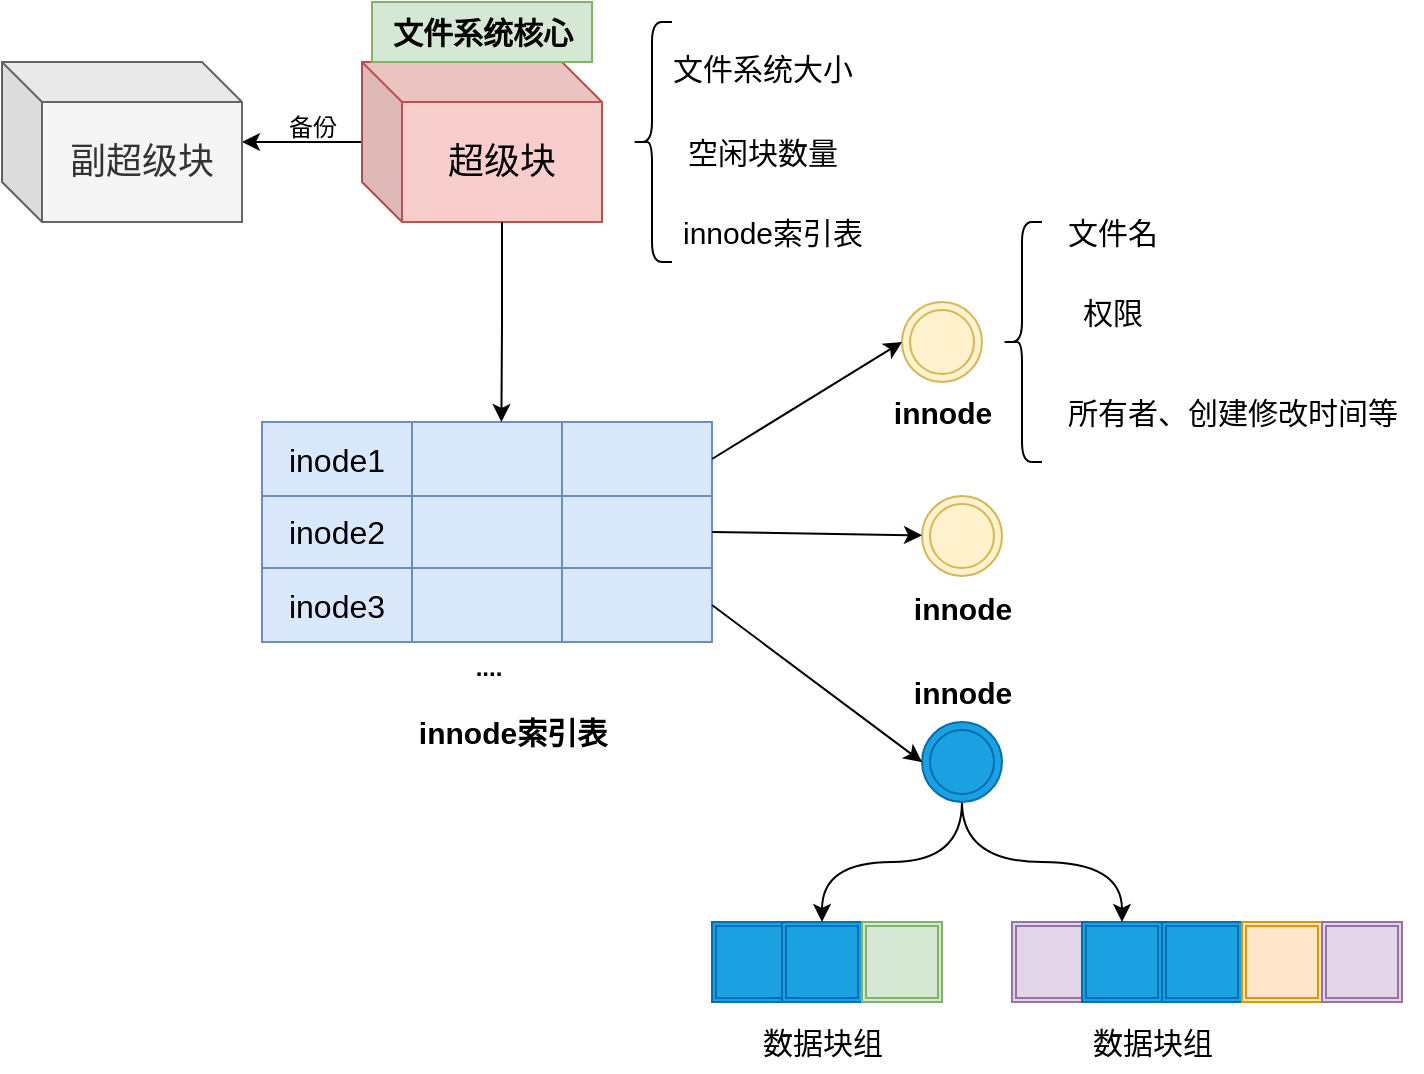 <mxfile version="26.1.1">
  <diagram name="Page-1" id="BONr0CI4sZDWU6JM8tjz">
    <mxGraphModel dx="1137" dy="633" grid="1" gridSize="10" guides="1" tooltips="1" connect="1" arrows="1" fold="1" page="1" pageScale="1" pageWidth="850" pageHeight="1100" math="0" shadow="0">
      <root>
        <mxCell id="0" />
        <mxCell id="1" parent="0" />
        <mxCell id="LiwgfZoK0_EGX5SwCAW9-6" value="" style="edgeStyle=orthogonalEdgeStyle;rounded=0;orthogonalLoop=1;jettySize=auto;html=1;" edge="1" parent="1" source="LiwgfZoK0_EGX5SwCAW9-1" target="LiwgfZoK0_EGX5SwCAW9-2">
          <mxGeometry relative="1" as="geometry" />
        </mxCell>
        <mxCell id="LiwgfZoK0_EGX5SwCAW9-1" value="&lt;font style=&quot;font-size: 18px;&quot;&gt;超级块&lt;/font&gt;" style="shape=cube;whiteSpace=wrap;html=1;boundedLbl=1;backgroundOutline=1;darkOpacity=0.05;darkOpacity2=0.1;fillColor=#f8cecc;strokeColor=#b85450;" vertex="1" parent="1">
          <mxGeometry x="290" y="60" width="120" height="80" as="geometry" />
        </mxCell>
        <mxCell id="LiwgfZoK0_EGX5SwCAW9-2" value="&lt;font style=&quot;font-size: 18px;&quot;&gt;副超级块&lt;/font&gt;" style="shape=cube;whiteSpace=wrap;html=1;boundedLbl=1;backgroundOutline=1;darkOpacity=0.05;darkOpacity2=0.1;fillColor=#f5f5f5;strokeColor=#666666;fontColor=#333333;" vertex="1" parent="1">
          <mxGeometry x="110" y="60" width="120" height="80" as="geometry" />
        </mxCell>
        <mxCell id="LiwgfZoK0_EGX5SwCAW9-3" value="文件系统大小" style="text;html=1;align=center;verticalAlign=middle;resizable=0;points=[];autosize=1;strokeColor=none;fillColor=none;fontSize=15;" vertex="1" parent="1">
          <mxGeometry x="435" y="48" width="110" height="30" as="geometry" />
        </mxCell>
        <mxCell id="LiwgfZoK0_EGX5SwCAW9-4" value="" style="shape=curlyBracket;whiteSpace=wrap;html=1;rounded=1;labelPosition=left;verticalLabelPosition=middle;align=right;verticalAlign=middle;" vertex="1" parent="1">
          <mxGeometry x="425" y="40" width="20" height="120" as="geometry" />
        </mxCell>
        <mxCell id="LiwgfZoK0_EGX5SwCAW9-5" value="空闲块数量" style="text;html=1;align=center;verticalAlign=middle;resizable=0;points=[];autosize=1;strokeColor=none;fillColor=none;fontSize=15;" vertex="1" parent="1">
          <mxGeometry x="440" y="90" width="100" height="30" as="geometry" />
        </mxCell>
        <mxCell id="LiwgfZoK0_EGX5SwCAW9-7" value="备份" style="text;html=1;align=center;verticalAlign=middle;resizable=0;points=[];autosize=1;strokeColor=none;fillColor=none;" vertex="1" parent="1">
          <mxGeometry x="240" y="78" width="50" height="30" as="geometry" />
        </mxCell>
        <mxCell id="LiwgfZoK0_EGX5SwCAW9-10" value="innode索引表" style="text;html=1;align=center;verticalAlign=middle;resizable=0;points=[];autosize=1;strokeColor=none;fillColor=none;fontSize=15;" vertex="1" parent="1">
          <mxGeometry x="440" y="130" width="110" height="30" as="geometry" />
        </mxCell>
        <mxCell id="LiwgfZoK0_EGX5SwCAW9-13" value="文件系统核心" style="text;html=1;align=center;verticalAlign=middle;resizable=0;points=[];autosize=1;strokeColor=#82b366;fillColor=#d5e8d4;fontSize=15;fontStyle=1" vertex="1" parent="1">
          <mxGeometry x="295" y="30" width="110" height="30" as="geometry" />
        </mxCell>
        <mxCell id="LiwgfZoK0_EGX5SwCAW9-14" value="" style="ellipse;shape=doubleEllipse;whiteSpace=wrap;html=1;aspect=fixed;fillColor=#fff2cc;strokeColor=#d6b656;" vertex="1" parent="1">
          <mxGeometry x="560" y="180" width="40" height="40" as="geometry" />
        </mxCell>
        <mxCell id="LiwgfZoK0_EGX5SwCAW9-17" value="&lt;b&gt;innode索引表&lt;/b&gt;" style="text;html=1;align=center;verticalAlign=middle;resizable=0;points=[];autosize=1;strokeColor=none;fillColor=none;fontSize=15;" vertex="1" parent="1">
          <mxGeometry x="305" y="380" width="120" height="30" as="geometry" />
        </mxCell>
        <mxCell id="LiwgfZoK0_EGX5SwCAW9-18" value="" style="shape=table;startSize=0;container=1;collapsible=0;childLayout=tableLayout;fontSize=16;fillColor=#dae8fc;strokeColor=#6c8ebf;" vertex="1" parent="1">
          <mxGeometry x="240" y="240" width="225" height="110" as="geometry" />
        </mxCell>
        <mxCell id="LiwgfZoK0_EGX5SwCAW9-19" value="" style="shape=tableRow;horizontal=0;startSize=0;swimlaneHead=0;swimlaneBody=0;strokeColor=inherit;top=0;left=0;bottom=0;right=0;collapsible=0;dropTarget=0;fillColor=none;points=[[0,0.5],[1,0.5]];portConstraint=eastwest;fontSize=16;" vertex="1" parent="LiwgfZoK0_EGX5SwCAW9-18">
          <mxGeometry width="225" height="37" as="geometry" />
        </mxCell>
        <mxCell id="LiwgfZoK0_EGX5SwCAW9-20" value="inode1" style="shape=partialRectangle;html=1;whiteSpace=wrap;connectable=0;strokeColor=inherit;overflow=hidden;fillColor=none;top=0;left=0;bottom=0;right=0;pointerEvents=1;fontSize=16;" vertex="1" parent="LiwgfZoK0_EGX5SwCAW9-19">
          <mxGeometry width="75" height="37" as="geometry">
            <mxRectangle width="75" height="37" as="alternateBounds" />
          </mxGeometry>
        </mxCell>
        <mxCell id="LiwgfZoK0_EGX5SwCAW9-21" value="" style="shape=partialRectangle;html=1;whiteSpace=wrap;connectable=0;strokeColor=inherit;overflow=hidden;fillColor=none;top=0;left=0;bottom=0;right=0;pointerEvents=1;fontSize=16;" vertex="1" parent="LiwgfZoK0_EGX5SwCAW9-19">
          <mxGeometry x="75" width="75" height="37" as="geometry">
            <mxRectangle width="75" height="37" as="alternateBounds" />
          </mxGeometry>
        </mxCell>
        <mxCell id="LiwgfZoK0_EGX5SwCAW9-22" value="" style="shape=partialRectangle;html=1;whiteSpace=wrap;connectable=0;strokeColor=inherit;overflow=hidden;fillColor=none;top=0;left=0;bottom=0;right=0;pointerEvents=1;fontSize=16;" vertex="1" parent="LiwgfZoK0_EGX5SwCAW9-19">
          <mxGeometry x="150" width="75" height="37" as="geometry">
            <mxRectangle width="75" height="37" as="alternateBounds" />
          </mxGeometry>
        </mxCell>
        <mxCell id="LiwgfZoK0_EGX5SwCAW9-23" value="" style="shape=tableRow;horizontal=0;startSize=0;swimlaneHead=0;swimlaneBody=0;strokeColor=inherit;top=0;left=0;bottom=0;right=0;collapsible=0;dropTarget=0;fillColor=none;points=[[0,0.5],[1,0.5]];portConstraint=eastwest;fontSize=16;" vertex="1" parent="LiwgfZoK0_EGX5SwCAW9-18">
          <mxGeometry y="37" width="225" height="36" as="geometry" />
        </mxCell>
        <mxCell id="LiwgfZoK0_EGX5SwCAW9-24" value="inode2" style="shape=partialRectangle;html=1;whiteSpace=wrap;connectable=0;strokeColor=inherit;overflow=hidden;fillColor=none;top=0;left=0;bottom=0;right=0;pointerEvents=1;fontSize=16;" vertex="1" parent="LiwgfZoK0_EGX5SwCAW9-23">
          <mxGeometry width="75" height="36" as="geometry">
            <mxRectangle width="75" height="36" as="alternateBounds" />
          </mxGeometry>
        </mxCell>
        <mxCell id="LiwgfZoK0_EGX5SwCAW9-25" value="" style="shape=partialRectangle;html=1;whiteSpace=wrap;connectable=0;strokeColor=inherit;overflow=hidden;fillColor=none;top=0;left=0;bottom=0;right=0;pointerEvents=1;fontSize=16;" vertex="1" parent="LiwgfZoK0_EGX5SwCAW9-23">
          <mxGeometry x="75" width="75" height="36" as="geometry">
            <mxRectangle width="75" height="36" as="alternateBounds" />
          </mxGeometry>
        </mxCell>
        <mxCell id="LiwgfZoK0_EGX5SwCAW9-26" value="" style="shape=partialRectangle;html=1;whiteSpace=wrap;connectable=0;strokeColor=inherit;overflow=hidden;fillColor=none;top=0;left=0;bottom=0;right=0;pointerEvents=1;fontSize=16;" vertex="1" parent="LiwgfZoK0_EGX5SwCAW9-23">
          <mxGeometry x="150" width="75" height="36" as="geometry">
            <mxRectangle width="75" height="36" as="alternateBounds" />
          </mxGeometry>
        </mxCell>
        <mxCell id="LiwgfZoK0_EGX5SwCAW9-27" value="" style="shape=tableRow;horizontal=0;startSize=0;swimlaneHead=0;swimlaneBody=0;strokeColor=inherit;top=0;left=0;bottom=0;right=0;collapsible=0;dropTarget=0;fillColor=none;points=[[0,0.5],[1,0.5]];portConstraint=eastwest;fontSize=16;" vertex="1" parent="LiwgfZoK0_EGX5SwCAW9-18">
          <mxGeometry y="73" width="225" height="37" as="geometry" />
        </mxCell>
        <mxCell id="LiwgfZoK0_EGX5SwCAW9-28" value="inode3" style="shape=partialRectangle;html=1;whiteSpace=wrap;connectable=0;strokeColor=inherit;overflow=hidden;fillColor=none;top=0;left=0;bottom=0;right=0;pointerEvents=1;fontSize=16;" vertex="1" parent="LiwgfZoK0_EGX5SwCAW9-27">
          <mxGeometry width="75" height="37" as="geometry">
            <mxRectangle width="75" height="37" as="alternateBounds" />
          </mxGeometry>
        </mxCell>
        <mxCell id="LiwgfZoK0_EGX5SwCAW9-29" value="" style="shape=partialRectangle;html=1;whiteSpace=wrap;connectable=0;strokeColor=inherit;overflow=hidden;fillColor=none;top=0;left=0;bottom=0;right=0;pointerEvents=1;fontSize=16;" vertex="1" parent="LiwgfZoK0_EGX5SwCAW9-27">
          <mxGeometry x="75" width="75" height="37" as="geometry">
            <mxRectangle width="75" height="37" as="alternateBounds" />
          </mxGeometry>
        </mxCell>
        <mxCell id="LiwgfZoK0_EGX5SwCAW9-30" value="" style="shape=partialRectangle;html=1;whiteSpace=wrap;connectable=0;strokeColor=inherit;overflow=hidden;fillColor=none;top=0;left=0;bottom=0;right=0;pointerEvents=1;fontSize=16;" vertex="1" parent="LiwgfZoK0_EGX5SwCAW9-27">
          <mxGeometry x="150" width="75" height="37" as="geometry">
            <mxRectangle width="75" height="37" as="alternateBounds" />
          </mxGeometry>
        </mxCell>
        <mxCell id="LiwgfZoK0_EGX5SwCAW9-31" style="edgeStyle=orthogonalEdgeStyle;rounded=0;orthogonalLoop=1;jettySize=auto;html=1;exitX=0;exitY=0;exitDx=70;exitDy=80;exitPerimeter=0;entryX=0.532;entryY=0;entryDx=0;entryDy=0;entryPerimeter=0;" edge="1" parent="1" source="LiwgfZoK0_EGX5SwCAW9-1" target="LiwgfZoK0_EGX5SwCAW9-19">
          <mxGeometry relative="1" as="geometry" />
        </mxCell>
        <mxCell id="LiwgfZoK0_EGX5SwCAW9-32" value="&lt;b&gt;....&lt;/b&gt;" style="text;html=1;align=center;verticalAlign=middle;resizable=0;points=[];autosize=1;strokeColor=none;fillColor=none;" vertex="1" parent="1">
          <mxGeometry x="332.5" y="348" width="40" height="30" as="geometry" />
        </mxCell>
        <mxCell id="LiwgfZoK0_EGX5SwCAW9-33" style="rounded=0;orthogonalLoop=1;jettySize=auto;html=1;exitX=1;exitY=0.5;exitDx=0;exitDy=0;entryX=0;entryY=0.5;entryDx=0;entryDy=0;" edge="1" parent="1" source="LiwgfZoK0_EGX5SwCAW9-19" target="LiwgfZoK0_EGX5SwCAW9-14">
          <mxGeometry relative="1" as="geometry" />
        </mxCell>
        <mxCell id="LiwgfZoK0_EGX5SwCAW9-34" value="" style="ellipse;shape=doubleEllipse;whiteSpace=wrap;html=1;aspect=fixed;fillColor=#fff2cc;strokeColor=#d6b656;" vertex="1" parent="1">
          <mxGeometry x="570" y="277" width="40" height="40" as="geometry" />
        </mxCell>
        <mxCell id="LiwgfZoK0_EGX5SwCAW9-56" style="edgeStyle=orthogonalEdgeStyle;rounded=0;orthogonalLoop=1;jettySize=auto;html=1;exitX=0.5;exitY=1;exitDx=0;exitDy=0;entryX=0.5;entryY=0;entryDx=0;entryDy=0;curved=1;" edge="1" parent="1" source="LiwgfZoK0_EGX5SwCAW9-35" target="LiwgfZoK0_EGX5SwCAW9-48">
          <mxGeometry relative="1" as="geometry" />
        </mxCell>
        <mxCell id="LiwgfZoK0_EGX5SwCAW9-57" style="edgeStyle=orthogonalEdgeStyle;rounded=0;orthogonalLoop=1;jettySize=auto;html=1;exitX=0.5;exitY=1;exitDx=0;exitDy=0;entryX=0.5;entryY=0;entryDx=0;entryDy=0;curved=1;" edge="1" parent="1" source="LiwgfZoK0_EGX5SwCAW9-35" target="LiwgfZoK0_EGX5SwCAW9-52">
          <mxGeometry relative="1" as="geometry" />
        </mxCell>
        <mxCell id="LiwgfZoK0_EGX5SwCAW9-35" value="" style="ellipse;shape=doubleEllipse;whiteSpace=wrap;html=1;aspect=fixed;fillColor=#1ba1e2;strokeColor=#006EAF;fontColor=#ffffff;" vertex="1" parent="1">
          <mxGeometry x="570" y="390" width="40" height="40" as="geometry" />
        </mxCell>
        <mxCell id="LiwgfZoK0_EGX5SwCAW9-36" style="rounded=0;orthogonalLoop=1;jettySize=auto;html=1;exitX=1;exitY=0.5;exitDx=0;exitDy=0;" edge="1" parent="1" source="LiwgfZoK0_EGX5SwCAW9-23" target="LiwgfZoK0_EGX5SwCAW9-34">
          <mxGeometry relative="1" as="geometry" />
        </mxCell>
        <mxCell id="LiwgfZoK0_EGX5SwCAW9-37" style="rounded=0;orthogonalLoop=1;jettySize=auto;html=1;exitX=1;exitY=0.5;exitDx=0;exitDy=0;entryX=0;entryY=0.5;entryDx=0;entryDy=0;" edge="1" parent="1" source="LiwgfZoK0_EGX5SwCAW9-27" target="LiwgfZoK0_EGX5SwCAW9-35">
          <mxGeometry relative="1" as="geometry" />
        </mxCell>
        <mxCell id="LiwgfZoK0_EGX5SwCAW9-39" value="&lt;font style=&quot;font-size: 15px;&quot;&gt;&lt;b&gt;innode&lt;/b&gt;&lt;/font&gt;" style="text;html=1;align=center;verticalAlign=middle;resizable=0;points=[];autosize=1;strokeColor=none;fillColor=none;" vertex="1" parent="1">
          <mxGeometry x="545" y="220" width="70" height="30" as="geometry" />
        </mxCell>
        <mxCell id="LiwgfZoK0_EGX5SwCAW9-40" value="&lt;font style=&quot;font-size: 15px;&quot;&gt;&lt;b&gt;innode&lt;/b&gt;&lt;/font&gt;" style="text;html=1;align=center;verticalAlign=middle;resizable=0;points=[];autosize=1;strokeColor=none;fillColor=none;" vertex="1" parent="1">
          <mxGeometry x="555" y="318" width="70" height="30" as="geometry" />
        </mxCell>
        <mxCell id="LiwgfZoK0_EGX5SwCAW9-41" value="&lt;font style=&quot;font-size: 15px;&quot;&gt;&lt;b&gt;innode&lt;/b&gt;&lt;/font&gt;" style="text;html=1;align=center;verticalAlign=middle;resizable=0;points=[];autosize=1;strokeColor=none;fillColor=none;" vertex="1" parent="1">
          <mxGeometry x="555" y="360" width="70" height="30" as="geometry" />
        </mxCell>
        <mxCell id="LiwgfZoK0_EGX5SwCAW9-42" value="" style="shape=curlyBracket;whiteSpace=wrap;html=1;rounded=1;labelPosition=left;verticalLabelPosition=middle;align=right;verticalAlign=middle;" vertex="1" parent="1">
          <mxGeometry x="610" y="140" width="20" height="120" as="geometry" />
        </mxCell>
        <mxCell id="LiwgfZoK0_EGX5SwCAW9-43" value="文件名" style="text;html=1;align=center;verticalAlign=middle;resizable=0;points=[];autosize=1;strokeColor=none;fillColor=none;fontSize=15;" vertex="1" parent="1">
          <mxGeometry x="630" y="130" width="70" height="30" as="geometry" />
        </mxCell>
        <mxCell id="LiwgfZoK0_EGX5SwCAW9-44" value="权限" style="text;html=1;align=center;verticalAlign=middle;resizable=0;points=[];autosize=1;strokeColor=none;fillColor=none;fontSize=15;" vertex="1" parent="1">
          <mxGeometry x="640" y="170" width="50" height="30" as="geometry" />
        </mxCell>
        <mxCell id="LiwgfZoK0_EGX5SwCAW9-45" value="所有者、创建修改时间等" style="text;html=1;align=center;verticalAlign=middle;resizable=0;points=[];autosize=1;strokeColor=none;fillColor=none;fontSize=15;" vertex="1" parent="1">
          <mxGeometry x="630" y="220" width="190" height="30" as="geometry" />
        </mxCell>
        <mxCell id="LiwgfZoK0_EGX5SwCAW9-47" value="" style="shape=ext;double=1;whiteSpace=wrap;html=1;aspect=fixed;fillColor=#1ba1e2;strokeColor=#006EAF;fontColor=#ffffff;" vertex="1" parent="1">
          <mxGeometry x="465" y="490" width="40" height="40" as="geometry" />
        </mxCell>
        <mxCell id="LiwgfZoK0_EGX5SwCAW9-48" value="" style="shape=ext;double=1;whiteSpace=wrap;html=1;aspect=fixed;fillColor=#1ba1e2;strokeColor=#006EAF;fontColor=#ffffff;" vertex="1" parent="1">
          <mxGeometry x="500" y="490" width="40" height="40" as="geometry" />
        </mxCell>
        <mxCell id="LiwgfZoK0_EGX5SwCAW9-49" value="" style="shape=ext;double=1;whiteSpace=wrap;html=1;aspect=fixed;fillColor=#d5e8d4;strokeColor=#82b366;" vertex="1" parent="1">
          <mxGeometry x="540" y="490" width="40" height="40" as="geometry" />
        </mxCell>
        <mxCell id="LiwgfZoK0_EGX5SwCAW9-51" value="" style="shape=ext;double=1;whiteSpace=wrap;html=1;aspect=fixed;fillColor=#e1d5e7;strokeColor=#9673a6;" vertex="1" parent="1">
          <mxGeometry x="615" y="490" width="40" height="40" as="geometry" />
        </mxCell>
        <mxCell id="LiwgfZoK0_EGX5SwCAW9-52" value="" style="shape=ext;double=1;whiteSpace=wrap;html=1;aspect=fixed;fillColor=#1ba1e2;fontColor=#ffffff;strokeColor=#006EAF;" vertex="1" parent="1">
          <mxGeometry x="650" y="490" width="40" height="40" as="geometry" />
        </mxCell>
        <mxCell id="LiwgfZoK0_EGX5SwCAW9-53" value="" style="shape=ext;double=1;whiteSpace=wrap;html=1;aspect=fixed;fillColor=#1ba1e2;strokeColor=#006EAF;fontColor=#ffffff;" vertex="1" parent="1">
          <mxGeometry x="690" y="490" width="40" height="40" as="geometry" />
        </mxCell>
        <mxCell id="LiwgfZoK0_EGX5SwCAW9-54" value="数据块组" style="text;html=1;align=center;verticalAlign=middle;resizable=0;points=[];autosize=1;strokeColor=none;fillColor=none;fontSize=15;" vertex="1" parent="1">
          <mxGeometry x="480" y="535" width="80" height="30" as="geometry" />
        </mxCell>
        <mxCell id="LiwgfZoK0_EGX5SwCAW9-55" value="数据块组" style="text;html=1;align=center;verticalAlign=middle;resizable=0;points=[];autosize=1;strokeColor=none;fillColor=none;fontSize=15;" vertex="1" parent="1">
          <mxGeometry x="645" y="535" width="80" height="30" as="geometry" />
        </mxCell>
        <mxCell id="LiwgfZoK0_EGX5SwCAW9-58" value="" style="shape=ext;double=1;whiteSpace=wrap;html=1;aspect=fixed;fillColor=#ffe6cc;strokeColor=#d79b00;" vertex="1" parent="1">
          <mxGeometry x="730" y="490" width="40" height="40" as="geometry" />
        </mxCell>
        <mxCell id="LiwgfZoK0_EGX5SwCAW9-60" value="" style="shape=ext;double=1;whiteSpace=wrap;html=1;aspect=fixed;fillColor=#e1d5e7;strokeColor=#9673a6;" vertex="1" parent="1">
          <mxGeometry x="770" y="490" width="40" height="40" as="geometry" />
        </mxCell>
      </root>
    </mxGraphModel>
  </diagram>
</mxfile>
